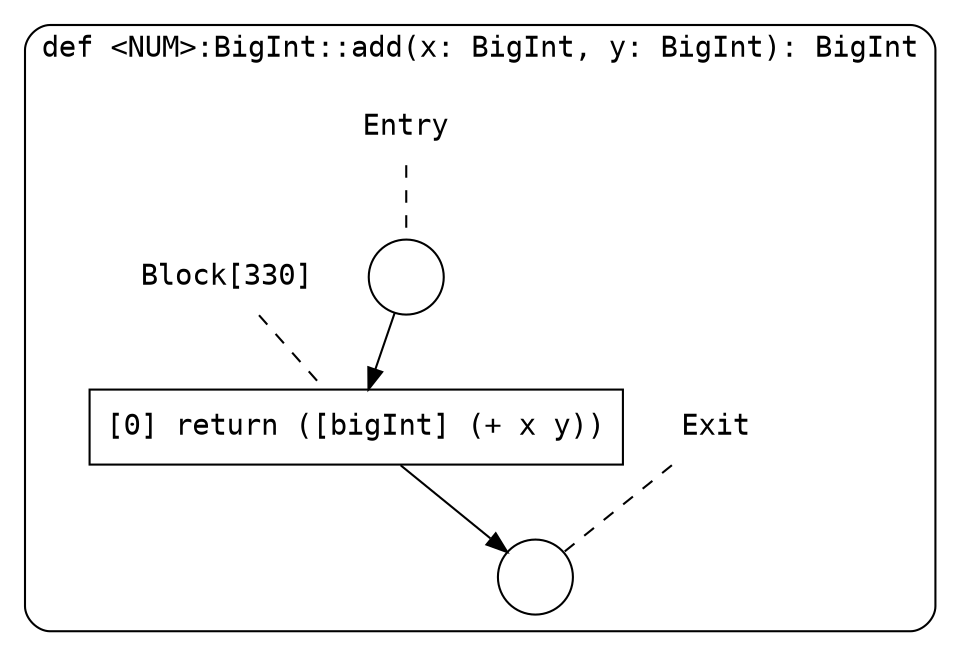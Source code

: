digraph {
  graph [fontname = "Consolas"]
  node [fontname = "Consolas"]
  edge [fontname = "Consolas"]
  subgraph cluster38 {
    label = "def <NUM>:BigInt::add(x: BigInt, y: BigInt): BigInt"
    style = rounded
    cluster38_entry_name [shape=none, label=<<font color="black">Entry</font>>]
    cluster38_entry_name -> cluster38_entry [arrowhead=none, color="black", style=dashed]
    cluster38_entry [shape=circle label=" " color="black" fillcolor="white" style=filled]
    cluster38_entry -> node330 [color="black"]
    cluster38_exit_name [shape=none, label=<<font color="black">Exit</font>>]
    cluster38_exit_name -> cluster38_exit [arrowhead=none, color="black", style=dashed]
    cluster38_exit [shape=circle label=" " color="black" fillcolor="white" style=filled]
    node330_name [shape=none, label=<<font color="black">Block[330]</font>>]
    node330_name -> node330 [arrowhead=none, color="black", style=dashed]
    node330 [shape=box, label=<<font color="black">[0] return ([bigInt] (+ x y))<BR ALIGN="LEFT"/></font>> color="black" fillcolor="white", style=filled]
    node330 -> cluster38_exit [color="black"]
  }
}